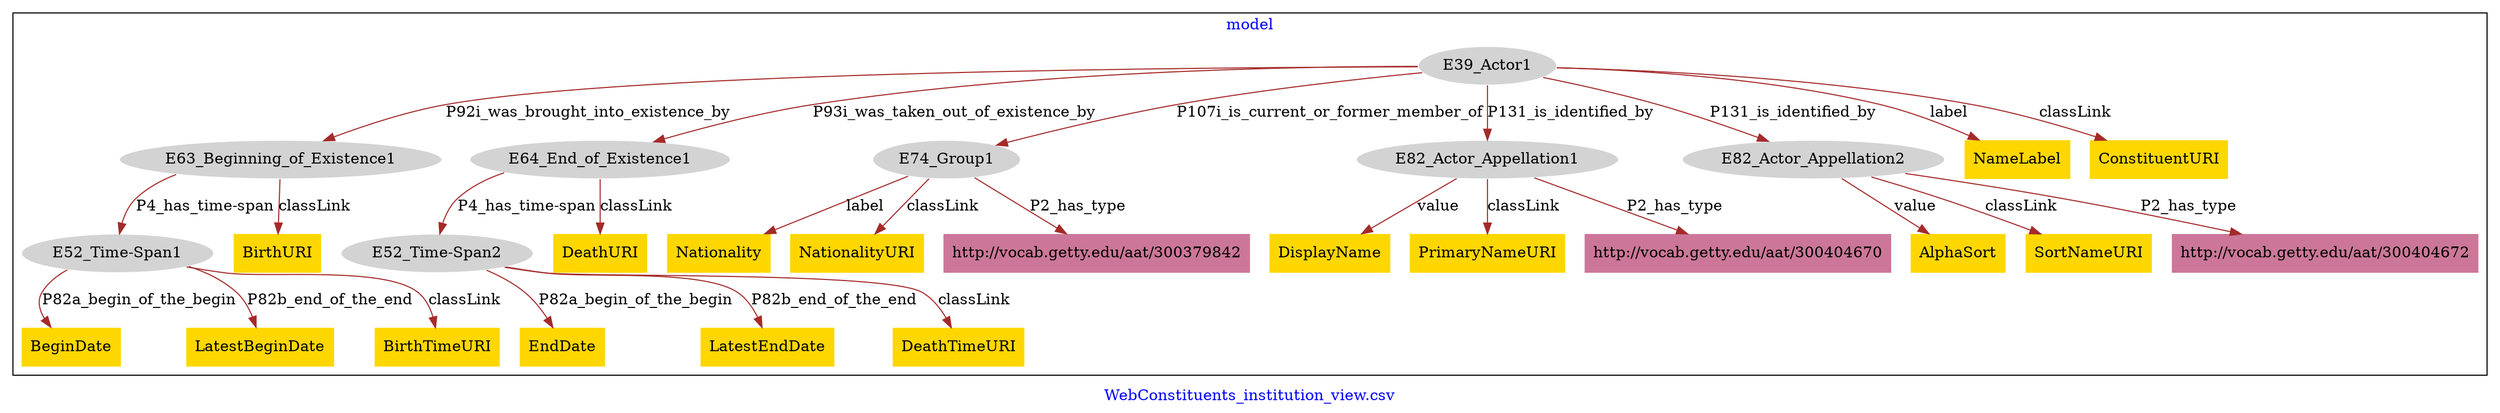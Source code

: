 digraph n0 {
fontcolor="blue"
remincross="true"
label="WebConstituents_institution_view.csv"
subgraph cluster {
label="model"
n2[style="filled",color="white",fillcolor="lightgray",label="E39_Actor1"];
n3[style="filled",color="white",fillcolor="lightgray",label="E63_Beginning_of_Existence1"];
n4[style="filled",color="white",fillcolor="lightgray",label="E64_End_of_Existence1"];
n5[style="filled",color="white",fillcolor="lightgray",label="E74_Group1"];
n6[style="filled",color="white",fillcolor="lightgray",label="E82_Actor_Appellation1"];
n7[style="filled",color="white",fillcolor="lightgray",label="E82_Actor_Appellation2"];
n8[style="filled",color="white",fillcolor="lightgray",label="E52_Time-Span1"];
n9[style="filled",color="white",fillcolor="lightgray",label="E52_Time-Span2"];
n10[shape="plaintext",style="filled",fillcolor="gold",label="EndDate"];
n11[shape="plaintext",style="filled",fillcolor="gold",label="Nationality"];
n12[shape="plaintext",style="filled",fillcolor="gold",label="NationalityURI"];
n13[shape="plaintext",style="filled",fillcolor="gold",label="NameLabel"];
n14[shape="plaintext",style="filled",fillcolor="gold",label="DeathURI"];
n15[shape="plaintext",style="filled",fillcolor="gold",label="ConstituentURI"];
n16[shape="plaintext",style="filled",fillcolor="gold",label="LatestEndDate"];
n17[shape="plaintext",style="filled",fillcolor="gold",label="AlphaSort"];
n18[shape="plaintext",style="filled",fillcolor="gold",label="DisplayName"];
n19[shape="plaintext",style="filled",fillcolor="gold",label="BeginDate"];
n20[shape="plaintext",style="filled",fillcolor="gold",label="DeathTimeURI"];
n21[shape="plaintext",style="filled",fillcolor="gold",label="PrimaryNameURI"];
n22[shape="plaintext",style="filled",fillcolor="gold",label="LatestBeginDate"];
n23[shape="plaintext",style="filled",fillcolor="gold",label="BirthURI"];
n24[shape="plaintext",style="filled",fillcolor="gold",label="SortNameURI"];
n25[shape="plaintext",style="filled",fillcolor="gold",label="BirthTimeURI"];
n26[shape="plaintext",style="filled",fillcolor="#CC7799",label="http://vocab.getty.edu/aat/300379842"];
n27[shape="plaintext",style="filled",fillcolor="#CC7799",label="http://vocab.getty.edu/aat/300404670"];
n28[shape="plaintext",style="filled",fillcolor="#CC7799",label="http://vocab.getty.edu/aat/300404672"];
}
n2 -> n3[color="brown",fontcolor="black",label="P92i_was_brought_into_existence_by"]
n2 -> n4[color="brown",fontcolor="black",label="P93i_was_taken_out_of_existence_by"]
n2 -> n5[color="brown",fontcolor="black",label="P107i_is_current_or_former_member_of"]
n2 -> n6[color="brown",fontcolor="black",label="P131_is_identified_by"]
n2 -> n7[color="brown",fontcolor="black",label="P131_is_identified_by"]
n3 -> n8[color="brown",fontcolor="black",label="P4_has_time-span"]
n4 -> n9[color="brown",fontcolor="black",label="P4_has_time-span"]
n9 -> n10[color="brown",fontcolor="black",label="P82a_begin_of_the_begin"]
n5 -> n11[color="brown",fontcolor="black",label="label"]
n5 -> n12[color="brown",fontcolor="black",label="classLink"]
n2 -> n13[color="brown",fontcolor="black",label="label"]
n4 -> n14[color="brown",fontcolor="black",label="classLink"]
n2 -> n15[color="brown",fontcolor="black",label="classLink"]
n9 -> n16[color="brown",fontcolor="black",label="P82b_end_of_the_end"]
n7 -> n17[color="brown",fontcolor="black",label="value"]
n6 -> n18[color="brown",fontcolor="black",label="value"]
n8 -> n19[color="brown",fontcolor="black",label="P82a_begin_of_the_begin"]
n9 -> n20[color="brown",fontcolor="black",label="classLink"]
n6 -> n21[color="brown",fontcolor="black",label="classLink"]
n8 -> n22[color="brown",fontcolor="black",label="P82b_end_of_the_end"]
n3 -> n23[color="brown",fontcolor="black",label="classLink"]
n7 -> n24[color="brown",fontcolor="black",label="classLink"]
n8 -> n25[color="brown",fontcolor="black",label="classLink"]
n5 -> n26[color="brown",fontcolor="black",label="P2_has_type"]
n6 -> n27[color="brown",fontcolor="black",label="P2_has_type"]
n7 -> n28[color="brown",fontcolor="black",label="P2_has_type"]
}
